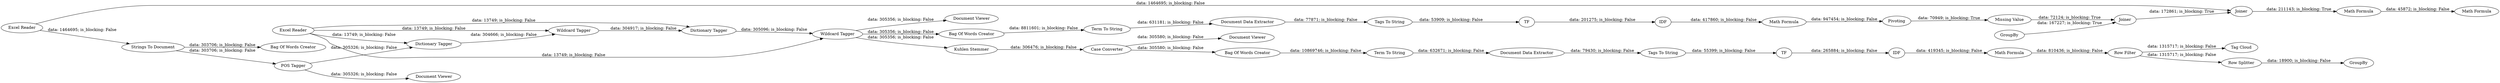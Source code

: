 digraph {
	"-5831087629694072437_11" [label="Excel Reader"]
	"3554182697194225701_26" [label=GroupBy]
	"3554182697194225701_27" [label="Missing Value"]
	"5390795003975816419_34" [label="Document Data Extractor"]
	"-4969809177244411021_52" [label="Math Formula"]
	"-1567125585122292512_40" [label="Row Filter"]
	"-4969809177244411021_36" [label=TF]
	"-4969809177244411021_49" [label="Excel Reader"]
	"-67324654742393247_20" [label="Tags To String"]
	"570328039571644082_28" [label="Kuhlen Stemmer"]
	"-5831087629694072437_12" [label="Wildcard Tagger"]
	"5390795003975816419_35" [label="Tags To String"]
	"-67324654742393247_19" [label="Document Data Extractor"]
	"-4969809177244411021_39" [label="Math Formula"]
	"570328039571644082_30" [label="Document Viewer"]
	"5390795003975816419_31" [label="Bag Of Words Creator"]
	"512463249931462003_4" [label="Bag Of Words Creator"]
	"-1567125585122292512_45" [label=GroupBy]
	"3554182697194225701_25" [label=Pivoting]
	"-4969809177244411021_38" [label=IDF]
	"-1567125585122292512_43" [label="Row Splitter"]
	"-4969809177244411021_21" [label=TF]
	"-4969809177244411021_23" [label=IDF]
	"-4969809177244411021_24" [label="Math Formula"]
	"-5831087629694072437_10" [label="Dictionary Tagger"]
	"-1567125585122292512_46" [label="Tag Cloud"]
	"-4969809177244411021_51" [label="Math Formula"]
	"-4969809177244411021_50" [label=Joiner]
	"570328039571644082_29" [label="Case Converter"]
	"-5831087629694072437_13" [label="Dictionary Tagger"]
	"-67324654742393247_18" [label="Term To String"]
	"-5831087629694072437_9" [label="Document Viewer"]
	"-5831087629694072437_15" [label="Document Viewer"]
	"512463249931462003_6" [label="Strings To Document"]
	"-5831087629694072437_14" [label="Wildcard Tagger"]
	"-5831087629694072437_7" [label="POS Tagger"]
	"5390795003975816419_33" [label="Term To String"]
	"3554182697194225701_28" [label=Joiner]
	"-67324654742393247_16" [label="Bag Of Words Creator"]
	"-5831087629694072437_11" -> "-5831087629694072437_14" [label="data: 13749; is_blocking: False"]
	"-5831087629694072437_13" -> "-5831087629694072437_14" [label="data: 305096; is_blocking: False"]
	"-4969809177244411021_24" -> "3554182697194225701_25" [label="data: 947454; is_blocking: False"]
	"-1567125585122292512_43" -> "-1567125585122292512_45" [label="data: 18900; is_blocking: False"]
	"570328039571644082_29" -> "570328039571644082_30" [label="data: 305580; is_blocking: False"]
	"-5831087629694072437_11" -> "-5831087629694072437_13" [label="data: 13749; is_blocking: False"]
	"-5831087629694072437_11" -> "-5831087629694072437_12" [label="data: 13749; is_blocking: False"]
	"-4969809177244411021_50" -> "-4969809177244411021_51" [label="data: 211143; is_blocking: True"]
	"-4969809177244411021_21" -> "-4969809177244411021_23" [label="data: 201275; is_blocking: False"]
	"5390795003975816419_35" -> "-4969809177244411021_36" [label="data: 55399; is_blocking: False"]
	"512463249931462003_6" -> "512463249931462003_4" [label="data: 303706; is_blocking: False"]
	"-4969809177244411021_36" -> "-4969809177244411021_38" [label="data: 265884; is_blocking: False"]
	"5390795003975816419_33" -> "5390795003975816419_34" [label="data: 632671; is_blocking: False"]
	"-1567125585122292512_40" -> "-1567125585122292512_46" [label="data: 1315717; is_blocking: False"]
	"3554182697194225701_26" -> "3554182697194225701_28" [label="data: 167227; is_blocking: True"]
	"5390795003975816419_31" -> "5390795003975816419_33" [label="data: 10869746; is_blocking: False"]
	"-5831087629694072437_14" -> "-67324654742393247_16" [label="data: 305356; is_blocking: False"]
	"-5831087629694072437_14" -> "570328039571644082_28" [label="data: 305356; is_blocking: False"]
	"-5831087629694072437_12" -> "-5831087629694072437_13" [label="data: 304917; is_blocking: False"]
	"512463249931462003_6" -> "-5831087629694072437_7" [label="data: 303706; is_blocking: False"]
	"-5831087629694072437_14" -> "-5831087629694072437_15" [label="data: 305356; is_blocking: False"]
	"-1567125585122292512_40" -> "-1567125585122292512_43" [label="data: 1315717; is_blocking: False"]
	"570328039571644082_28" -> "570328039571644082_29" [label="data: 306476; is_blocking: False"]
	"3554182697194225701_28" -> "-4969809177244411021_50" [label="data: 172861; is_blocking: True"]
	"-5831087629694072437_7" -> "-5831087629694072437_10" [label="data: 305326; is_blocking: False"]
	"-67324654742393247_18" -> "-67324654742393247_19" [label="data: 631181; is_blocking: False"]
	"-4969809177244411021_51" -> "-4969809177244411021_52" [label="data: 45872; is_blocking: False"]
	"5390795003975816419_34" -> "5390795003975816419_35" [label="data: 79430; is_blocking: False"]
	"-4969809177244411021_49" -> "512463249931462003_6" [label="data: 1464695; is_blocking: False"]
	"-67324654742393247_19" -> "-67324654742393247_20" [label="data: 77871; is_blocking: False"]
	"-67324654742393247_20" -> "-4969809177244411021_21" [label="data: 53909; is_blocking: False"]
	"-4969809177244411021_39" -> "-1567125585122292512_40" [label="data: 810436; is_blocking: False"]
	"-4969809177244411021_49" -> "-4969809177244411021_50" [label="data: 1464695; is_blocking: False"]
	"-5831087629694072437_10" -> "-5831087629694072437_12" [label="data: 304666; is_blocking: False"]
	"-67324654742393247_16" -> "-67324654742393247_18" [label="data: 8811601; is_blocking: False"]
	"3554182697194225701_25" -> "3554182697194225701_27" [label="data: 70949; is_blocking: True"]
	"3554182697194225701_27" -> "3554182697194225701_28" [label="data: 72124; is_blocking: True"]
	"570328039571644082_29" -> "5390795003975816419_31" [label="data: 305580; is_blocking: False"]
	"-5831087629694072437_11" -> "-5831087629694072437_10" [label="data: 13749; is_blocking: False"]
	"-5831087629694072437_7" -> "-5831087629694072437_9" [label="data: 305326; is_blocking: False"]
	"-4969809177244411021_23" -> "-4969809177244411021_24" [label="data: 417860; is_blocking: False"]
	"-4969809177244411021_38" -> "-4969809177244411021_39" [label="data: 419345; is_blocking: False"]
	rankdir=LR
}
